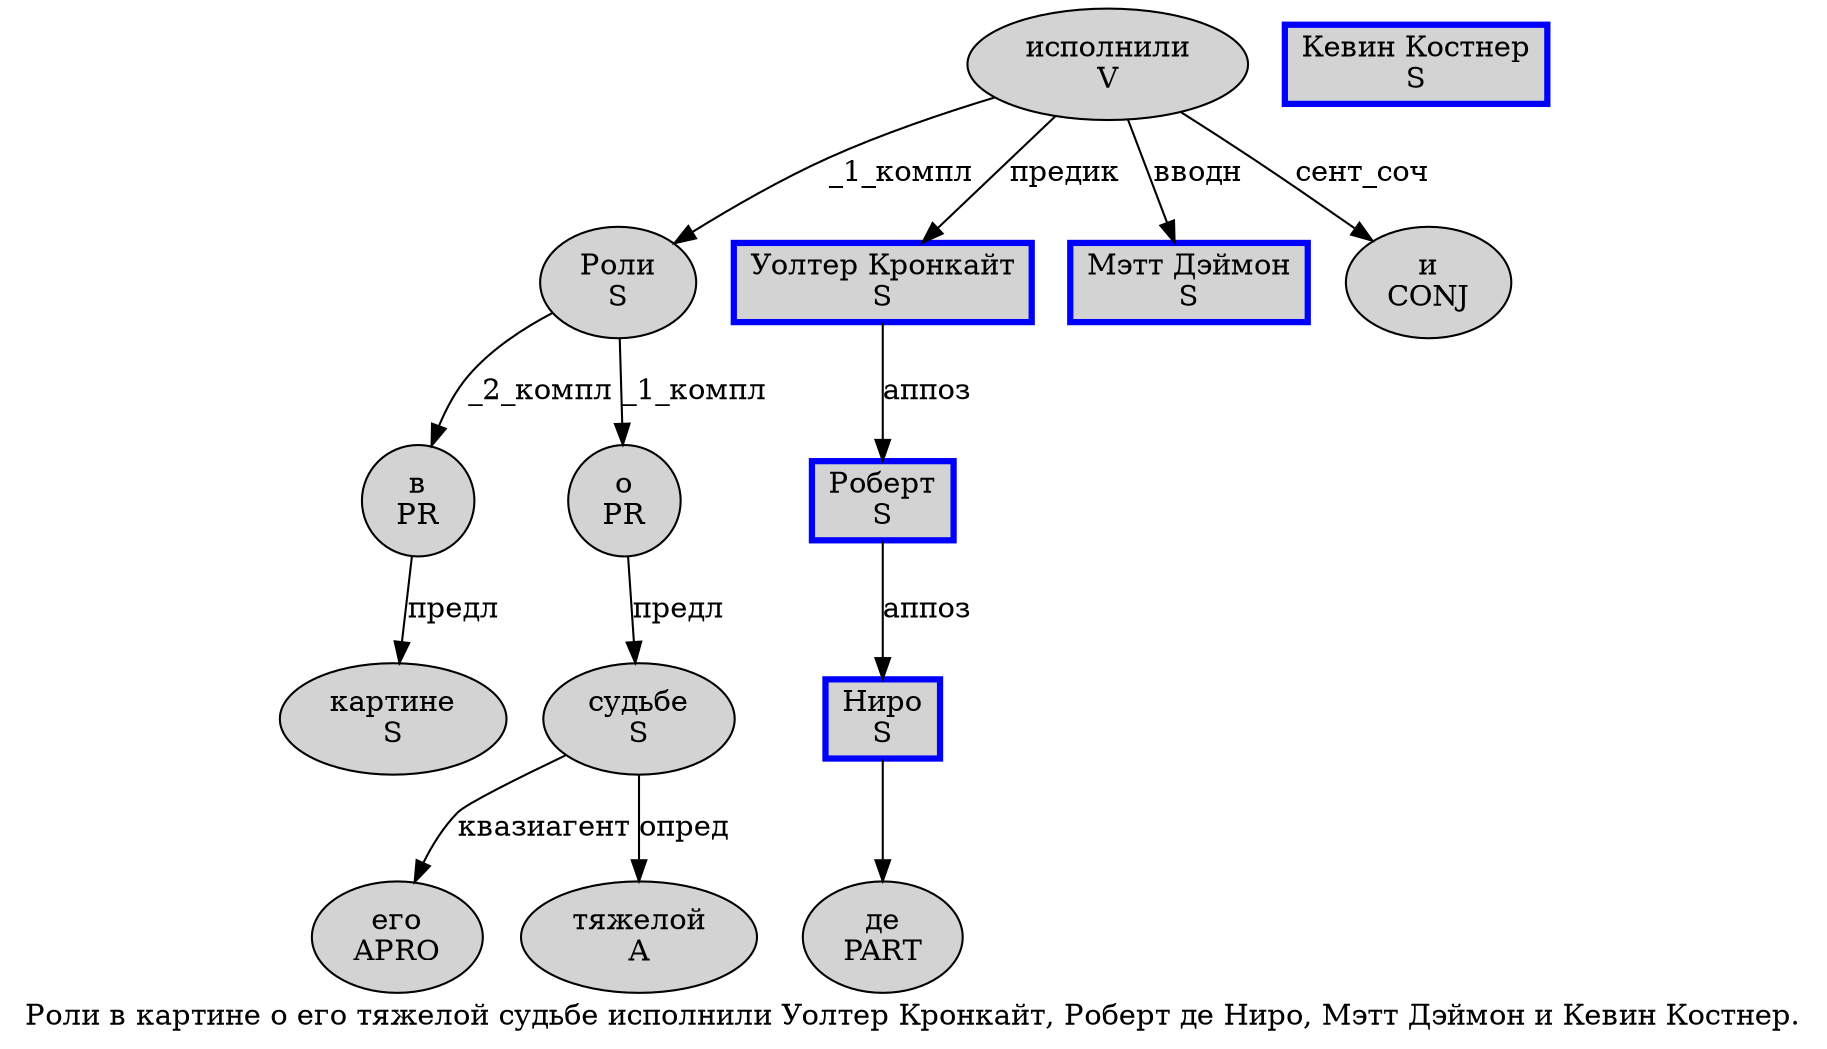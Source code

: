 digraph SENTENCE_281 {
	graph [label="Роли в картине о его тяжелой судьбе исполнили Уолтер Кронкайт, Роберт де Ниро, Мэтт Дэймон и Кевин Костнер."]
	node [style=filled]
		0 [label="Роли
S" color="" fillcolor=lightgray penwidth=1 shape=ellipse]
		1 [label="в
PR" color="" fillcolor=lightgray penwidth=1 shape=ellipse]
		2 [label="картине
S" color="" fillcolor=lightgray penwidth=1 shape=ellipse]
		3 [label="о
PR" color="" fillcolor=lightgray penwidth=1 shape=ellipse]
		4 [label="его
APRO" color="" fillcolor=lightgray penwidth=1 shape=ellipse]
		5 [label="тяжелой
A" color="" fillcolor=lightgray penwidth=1 shape=ellipse]
		6 [label="судьбе
S" color="" fillcolor=lightgray penwidth=1 shape=ellipse]
		7 [label="исполнили
V" color="" fillcolor=lightgray penwidth=1 shape=ellipse]
		8 [label="Уолтер Кронкайт
S" color=blue fillcolor=lightgray penwidth=3 shape=box]
		10 [label="Роберт
S" color=blue fillcolor=lightgray penwidth=3 shape=box]
		11 [label="де
PART" color="" fillcolor=lightgray penwidth=1 shape=ellipse]
		12 [label="Ниро
S" color=blue fillcolor=lightgray penwidth=3 shape=box]
		14 [label="Мэтт Дэймон
S" color=blue fillcolor=lightgray penwidth=3 shape=box]
		15 [label="и
CONJ" color="" fillcolor=lightgray penwidth=1 shape=ellipse]
		16 [label="Кевин Костнер
S" color=blue fillcolor=lightgray penwidth=3 shape=box]
			8 -> 10 [label="аппоз"]
			6 -> 4 [label="квазиагент"]
			6 -> 5 [label="опред"]
			1 -> 2 [label="предл"]
			0 -> 1 [label="_2_компл"]
			0 -> 3 [label="_1_компл"]
			12 -> 11
			7 -> 0 [label="_1_компл"]
			7 -> 8 [label="предик"]
			7 -> 14 [label="вводн"]
			7 -> 15 [label="сент_соч"]
			3 -> 6 [label="предл"]
			10 -> 12 [label="аппоз"]
}